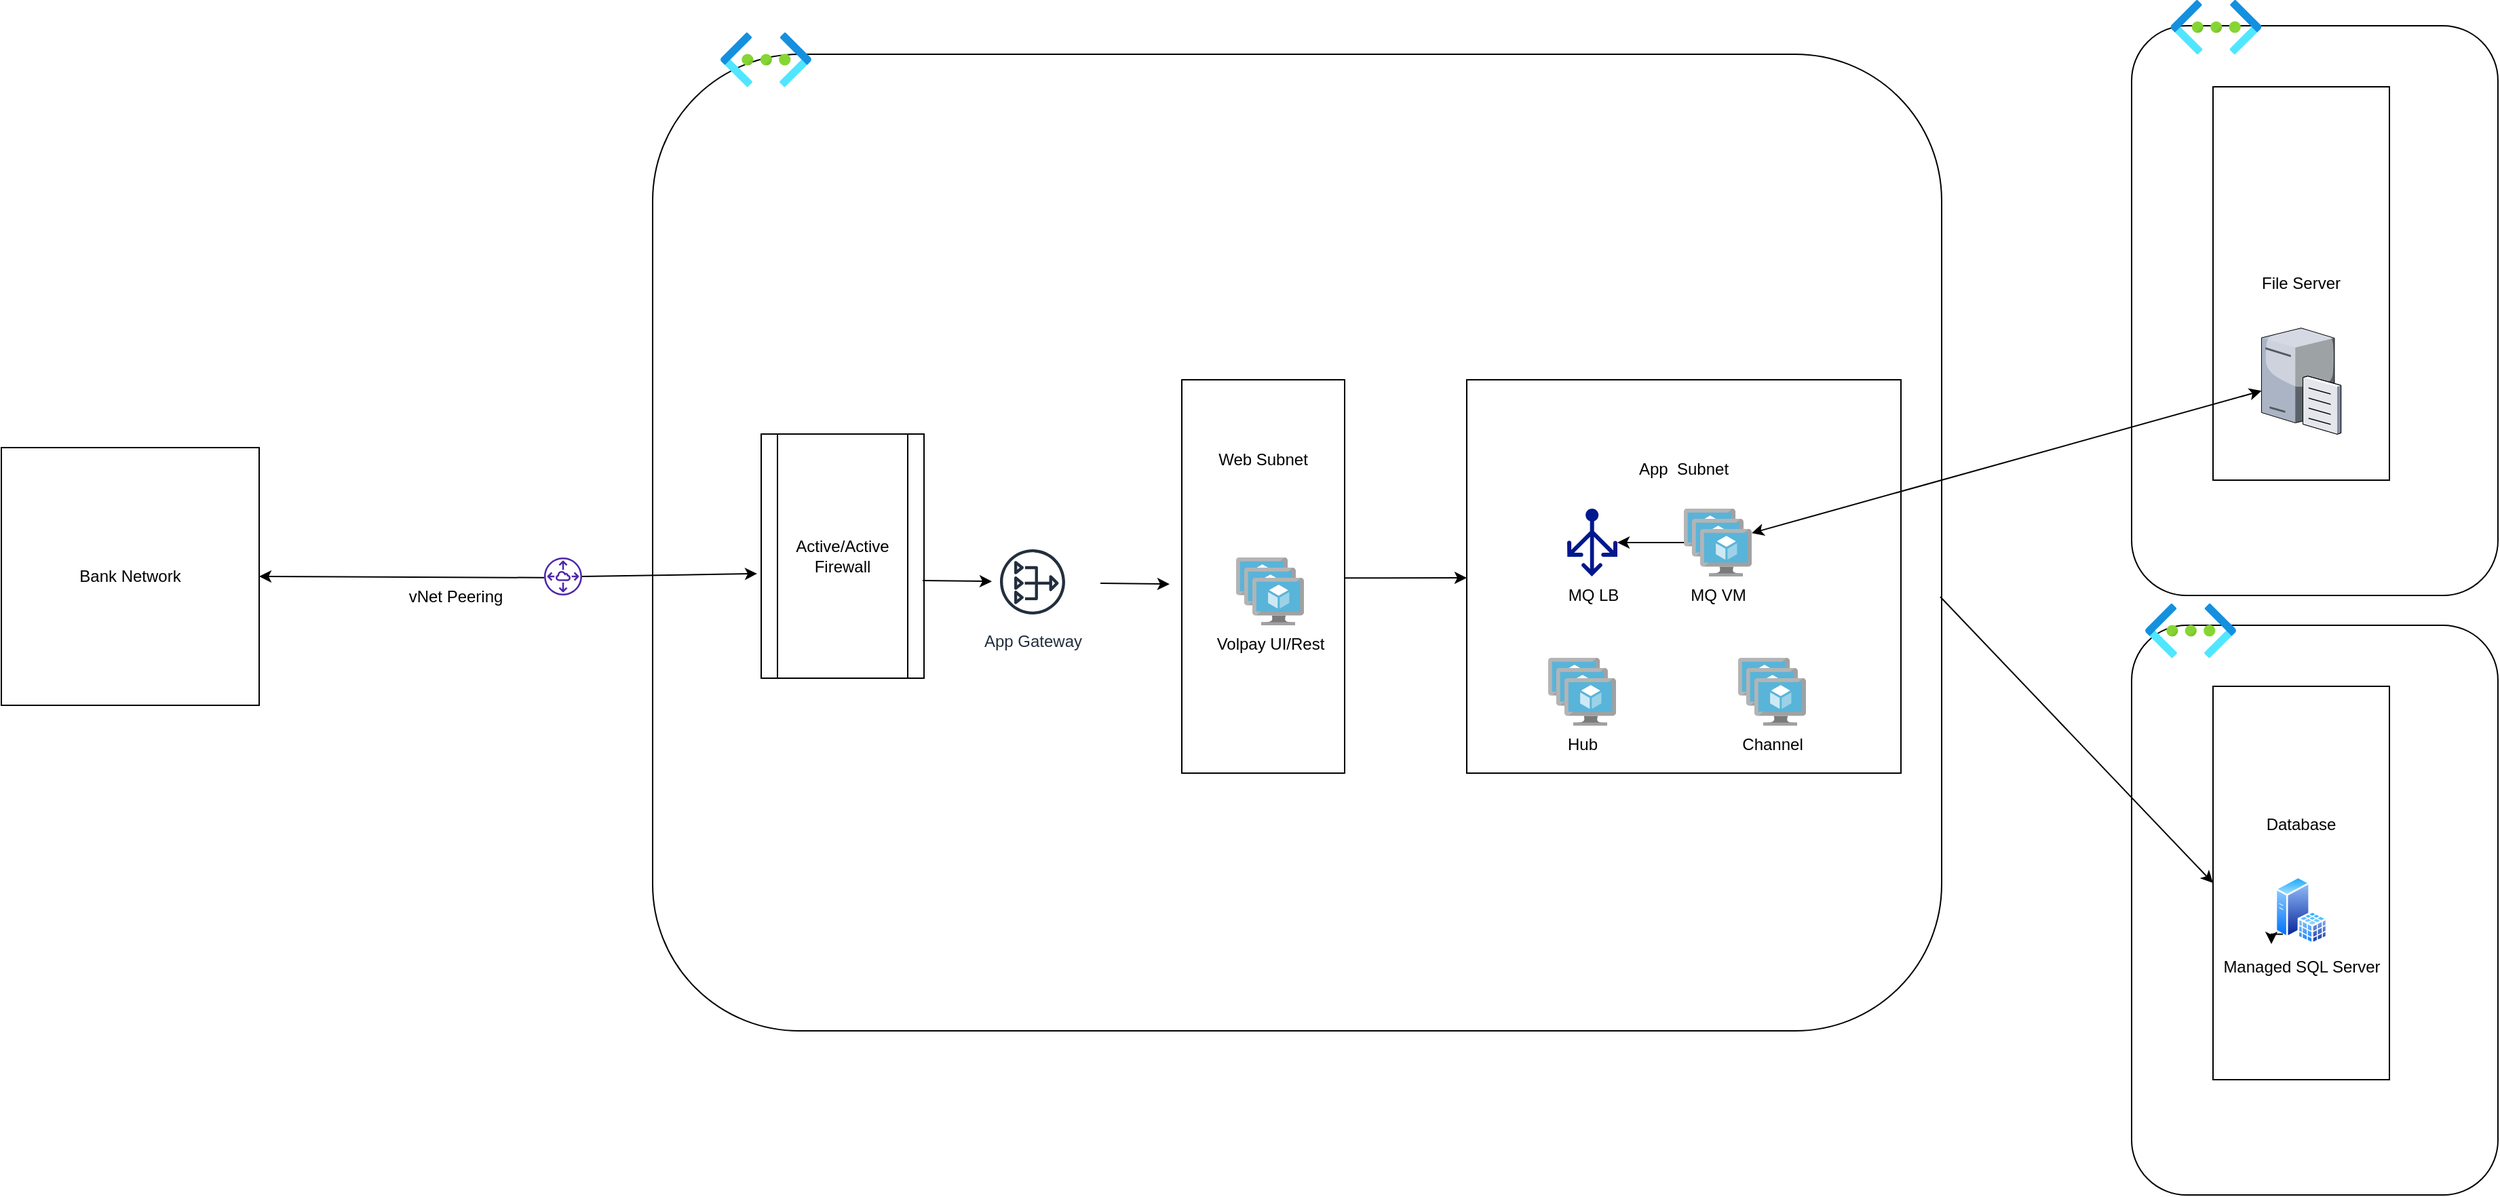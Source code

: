 <mxfile version="20.1.3" type="github">
  <diagram id="p28mTziL0JFLeRYCR7zm" name="Page-1">
    <mxGraphModel dx="1422" dy="794" grid="1" gridSize="10" guides="1" tooltips="1" connect="1" arrows="1" fold="1" page="1" pageScale="1" pageWidth="827" pageHeight="1169" math="0" shadow="0">
      <root>
        <mxCell id="0" />
        <mxCell id="1" parent="0" />
        <mxCell id="vx4y8IWKgD72CTIqb8Hm-35" value="" style="rounded=1;whiteSpace=wrap;html=1;" vertex="1" parent="1">
          <mxGeometry x="1620" y="561" width="270" height="420" as="geometry" />
        </mxCell>
        <mxCell id="vx4y8IWKgD72CTIqb8Hm-1" value="" style="rounded=1;whiteSpace=wrap;html=1;" vertex="1" parent="1">
          <mxGeometry x="530" y="140" width="950" height="720" as="geometry" />
        </mxCell>
        <mxCell id="vx4y8IWKgD72CTIqb8Hm-2" value="Bank Network" style="whiteSpace=wrap;html=1;aspect=fixed;" vertex="1" parent="1">
          <mxGeometry x="50" y="430" width="190" height="190" as="geometry" />
        </mxCell>
        <mxCell id="vx4y8IWKgD72CTIqb8Hm-3" value="" style="endArrow=classic;startArrow=none;html=1;rounded=0;exitX=1;exitY=0.5;exitDx=0;exitDy=0;entryX=-0.025;entryY=0.572;entryDx=0;entryDy=0;entryPerimeter=0;" edge="1" parent="1" source="vx4y8IWKgD72CTIqb8Hm-6" target="vx4y8IWKgD72CTIqb8Hm-5">
          <mxGeometry width="50" height="50" relative="1" as="geometry">
            <mxPoint x="620" y="520" as="sourcePoint" />
            <mxPoint x="670" y="470" as="targetPoint" />
          </mxGeometry>
        </mxCell>
        <mxCell id="vx4y8IWKgD72CTIqb8Hm-4" value="vNet Peering" style="text;html=1;strokeColor=none;fillColor=none;align=center;verticalAlign=middle;whiteSpace=wrap;rounded=0;" vertex="1" parent="1">
          <mxGeometry x="330" y="530" width="110" height="20" as="geometry" />
        </mxCell>
        <mxCell id="vx4y8IWKgD72CTIqb8Hm-5" value="Active/Active Firewall" style="shape=process;whiteSpace=wrap;html=1;backgroundOutline=1;" vertex="1" parent="1">
          <mxGeometry x="610" y="420" width="120" height="180" as="geometry" />
        </mxCell>
        <mxCell id="vx4y8IWKgD72CTIqb8Hm-6" value="" style="sketch=0;outlineConnect=0;fontColor=#232F3E;gradientColor=none;fillColor=#4D27AA;strokeColor=none;dashed=0;verticalLabelPosition=bottom;verticalAlign=top;align=center;html=1;fontSize=12;fontStyle=0;aspect=fixed;pointerEvents=1;shape=mxgraph.aws4.peering;" vertex="1" parent="1">
          <mxGeometry x="450" y="511" width="28" height="28" as="geometry" />
        </mxCell>
        <mxCell id="vx4y8IWKgD72CTIqb8Hm-7" value="" style="endArrow=none;startArrow=classic;html=1;rounded=0;exitX=1;exitY=0.5;exitDx=0;exitDy=0;entryX=0;entryY=0.532;entryDx=0;entryDy=0;entryPerimeter=0;" edge="1" parent="1" source="vx4y8IWKgD72CTIqb8Hm-2" target="vx4y8IWKgD72CTIqb8Hm-6">
          <mxGeometry width="50" height="50" relative="1" as="geometry">
            <mxPoint x="240" y="525" as="sourcePoint" />
            <mxPoint x="530" y="523.04" as="targetPoint" />
          </mxGeometry>
        </mxCell>
        <mxCell id="vx4y8IWKgD72CTIqb8Hm-12" value="Web Subnet&lt;br&gt;&lt;br&gt;&lt;br&gt;&lt;br&gt;&lt;br&gt;&lt;br&gt;&lt;br&gt;&lt;br&gt;&lt;br&gt;&lt;br&gt;&lt;br&gt;&lt;br&gt;&lt;br&gt;" style="rounded=0;whiteSpace=wrap;html=1;" vertex="1" parent="1">
          <mxGeometry x="920" y="380" width="120" height="290" as="geometry" />
        </mxCell>
        <mxCell id="vx4y8IWKgD72CTIqb8Hm-14" value="" style="endArrow=classic;html=1;rounded=0;exitX=0.992;exitY=0.6;exitDx=0;exitDy=0;exitPerimeter=0;" edge="1" parent="1" source="vx4y8IWKgD72CTIqb8Hm-5" target="vx4y8IWKgD72CTIqb8Hm-22">
          <mxGeometry width="50" height="50" relative="1" as="geometry">
            <mxPoint x="1070" y="500" as="sourcePoint" />
            <mxPoint x="780" y="530" as="targetPoint" />
          </mxGeometry>
        </mxCell>
        <mxCell id="vx4y8IWKgD72CTIqb8Hm-15" value="App&amp;nbsp; Subnet&lt;br&gt;&lt;br&gt;&lt;br&gt;&lt;br&gt;&lt;br&gt;&lt;br&gt;&lt;br&gt;&lt;br&gt;&lt;br&gt;&lt;br&gt;&lt;br&gt;&lt;br&gt;" style="rounded=0;whiteSpace=wrap;html=1;" vertex="1" parent="1">
          <mxGeometry x="1130" y="380" width="320" height="290" as="geometry" />
        </mxCell>
        <mxCell id="vx4y8IWKgD72CTIqb8Hm-21" value="" style="endArrow=classic;html=1;rounded=0;exitX=0.992;exitY=0.6;exitDx=0;exitDy=0;exitPerimeter=0;" edge="1" parent="1">
          <mxGeometry width="50" height="50" relative="1" as="geometry">
            <mxPoint x="1040" y="526.14" as="sourcePoint" />
            <mxPoint x="1130" y="526" as="targetPoint" />
          </mxGeometry>
        </mxCell>
        <mxCell id="vx4y8IWKgD72CTIqb8Hm-22" value="App Gateway" style="sketch=0;outlineConnect=0;fontColor=#232F3E;gradientColor=none;strokeColor=#232F3E;fillColor=#ffffff;dashed=0;verticalLabelPosition=bottom;verticalAlign=top;align=center;html=1;fontSize=12;fontStyle=0;aspect=fixed;shape=mxgraph.aws4.resourceIcon;resIcon=mxgraph.aws4.nat_gateway;" vertex="1" parent="1">
          <mxGeometry x="780" y="499" width="60" height="60" as="geometry" />
        </mxCell>
        <mxCell id="vx4y8IWKgD72CTIqb8Hm-25" value="" style="endArrow=classic;html=1;rounded=0;exitX=0.992;exitY=0.6;exitDx=0;exitDy=0;exitPerimeter=0;" edge="1" parent="1">
          <mxGeometry width="50" height="50" relative="1" as="geometry">
            <mxPoint x="860" y="530" as="sourcePoint" />
            <mxPoint x="910.96" y="530.629" as="targetPoint" />
          </mxGeometry>
        </mxCell>
        <mxCell id="vx4y8IWKgD72CTIqb8Hm-26" value="Volpay UI/Rest" style="sketch=0;aspect=fixed;html=1;points=[];align=center;image;fontSize=12;image=img/lib/mscae/VM_Scale_Set.svg;" vertex="1" parent="1">
          <mxGeometry x="960" y="511" width="50" height="50" as="geometry" />
        </mxCell>
        <mxCell id="vx4y8IWKgD72CTIqb8Hm-27" value="Hub" style="sketch=0;aspect=fixed;html=1;points=[];align=center;image;fontSize=12;image=img/lib/mscae/VM_Scale_Set.svg;" vertex="1" parent="1">
          <mxGeometry x="1190" y="585" width="50" height="50" as="geometry" />
        </mxCell>
        <mxCell id="vx4y8IWKgD72CTIqb8Hm-28" value="Channel" style="sketch=0;aspect=fixed;html=1;points=[];align=center;image;fontSize=12;image=img/lib/mscae/VM_Scale_Set.svg;" vertex="1" parent="1">
          <mxGeometry x="1330" y="585" width="50" height="50" as="geometry" />
        </mxCell>
        <mxCell id="vx4y8IWKgD72CTIqb8Hm-29" value="MQ VM" style="sketch=0;aspect=fixed;html=1;points=[];align=center;image;fontSize=12;image=img/lib/mscae/VM_Scale_Set.svg;" vertex="1" parent="1">
          <mxGeometry x="1290" y="475" width="50" height="50" as="geometry" />
        </mxCell>
        <mxCell id="vx4y8IWKgD72CTIqb8Hm-30" value="MQ LB" style="sketch=0;aspect=fixed;pointerEvents=1;shadow=0;dashed=0;html=1;strokeColor=none;labelPosition=center;verticalLabelPosition=bottom;verticalAlign=top;align=center;fillColor=#00188D;shape=mxgraph.azure.load_balancer_generic" vertex="1" parent="1">
          <mxGeometry x="1204" y="475" width="37" height="50" as="geometry" />
        </mxCell>
        <mxCell id="vx4y8IWKgD72CTIqb8Hm-31" value="" style="endArrow=classic;html=1;rounded=0;entryX=1;entryY=0.5;entryDx=0;entryDy=0;entryPerimeter=0;" edge="1" parent="1" source="vx4y8IWKgD72CTIqb8Hm-29" target="vx4y8IWKgD72CTIqb8Hm-30">
          <mxGeometry width="50" height="50" relative="1" as="geometry">
            <mxPoint x="1070" y="650" as="sourcePoint" />
            <mxPoint x="1120" y="600" as="targetPoint" />
          </mxGeometry>
        </mxCell>
        <mxCell id="vx4y8IWKgD72CTIqb8Hm-32" value="Database&lt;br&gt;&lt;br&gt;&lt;br&gt;&lt;br&gt;&lt;br&gt;&lt;br&gt;&lt;br&gt;" style="rounded=0;whiteSpace=wrap;html=1;" vertex="1" parent="1">
          <mxGeometry x="1680" y="606" width="130" height="290" as="geometry" />
        </mxCell>
        <mxCell id="vx4y8IWKgD72CTIqb8Hm-33" value="Managed SQL Server" style="aspect=fixed;perimeter=ellipsePerimeter;html=1;align=center;shadow=0;dashed=0;spacingTop=3;image;image=img/lib/active_directory/sql_server.svg;" vertex="1" parent="1">
          <mxGeometry x="1725.75" y="746" width="38.5" height="50" as="geometry" />
        </mxCell>
        <mxCell id="vx4y8IWKgD72CTIqb8Hm-34" value="" style="endArrow=classic;html=1;rounded=0;entryX=0;entryY=0.5;entryDx=0;entryDy=0;" edge="1" parent="1" target="vx4y8IWKgD72CTIqb8Hm-32">
          <mxGeometry width="50" height="50" relative="1" as="geometry">
            <mxPoint x="1479" y="540" as="sourcePoint" />
            <mxPoint x="1510" y="520" as="targetPoint" />
            <Array as="points">
              <mxPoint x="1479" y="540" />
            </Array>
          </mxGeometry>
        </mxCell>
        <mxCell id="vx4y8IWKgD72CTIqb8Hm-36" value="" style="rounded=1;whiteSpace=wrap;html=1;" vertex="1" parent="1">
          <mxGeometry x="1620" y="119" width="270" height="420" as="geometry" />
        </mxCell>
        <mxCell id="vx4y8IWKgD72CTIqb8Hm-37" value="File Server" style="rounded=0;whiteSpace=wrap;html=1;" vertex="1" parent="1">
          <mxGeometry x="1680" y="164" width="130" height="290" as="geometry" />
        </mxCell>
        <mxCell id="vx4y8IWKgD72CTIqb8Hm-39" value="" style="verticalLabelPosition=bottom;sketch=0;aspect=fixed;html=1;verticalAlign=top;strokeColor=none;align=center;outlineConnect=0;shape=mxgraph.citrix.file_server;" vertex="1" parent="1">
          <mxGeometry x="1715.72" y="340" width="58.56" height="80" as="geometry" />
        </mxCell>
        <mxCell id="vx4y8IWKgD72CTIqb8Hm-40" value="" style="endArrow=classic;startArrow=classic;html=1;rounded=0;" edge="1" parent="1" source="vx4y8IWKgD72CTIqb8Hm-29" target="vx4y8IWKgD72CTIqb8Hm-39">
          <mxGeometry width="50" height="50" relative="1" as="geometry">
            <mxPoint x="1920" y="410" as="sourcePoint" />
            <mxPoint x="1970" y="360" as="targetPoint" />
          </mxGeometry>
        </mxCell>
        <mxCell id="vx4y8IWKgD72CTIqb8Hm-41" value="" style="aspect=fixed;html=1;points=[];align=center;image;fontSize=12;image=img/lib/azure2/networking/Virtual_Networks.svg;" vertex="1" parent="1">
          <mxGeometry x="580" y="124" width="67" height="40" as="geometry" />
        </mxCell>
        <mxCell id="vx4y8IWKgD72CTIqb8Hm-42" value="" style="aspect=fixed;html=1;points=[];align=center;image;fontSize=12;image=img/lib/azure2/networking/Virtual_Networks.svg;" vertex="1" parent="1">
          <mxGeometry x="1648.72" y="100" width="67" height="40" as="geometry" />
        </mxCell>
        <mxCell id="vx4y8IWKgD72CTIqb8Hm-43" value="" style="aspect=fixed;html=1;points=[];align=center;image;fontSize=12;image=img/lib/azure2/networking/Virtual_Networks.svg;" vertex="1" parent="1">
          <mxGeometry x="1630" y="545" width="67" height="40" as="geometry" />
        </mxCell>
        <mxCell id="vx4y8IWKgD72CTIqb8Hm-44" style="edgeStyle=orthogonalEdgeStyle;rounded=0;orthogonalLoop=1;jettySize=auto;html=1;exitX=0;exitY=1;exitDx=0;exitDy=0;entryX=-0.071;entryY=1;entryDx=0;entryDy=0;entryPerimeter=0;" edge="1" parent="1" source="vx4y8IWKgD72CTIqb8Hm-33" target="vx4y8IWKgD72CTIqb8Hm-33">
          <mxGeometry relative="1" as="geometry" />
        </mxCell>
      </root>
    </mxGraphModel>
  </diagram>
</mxfile>
